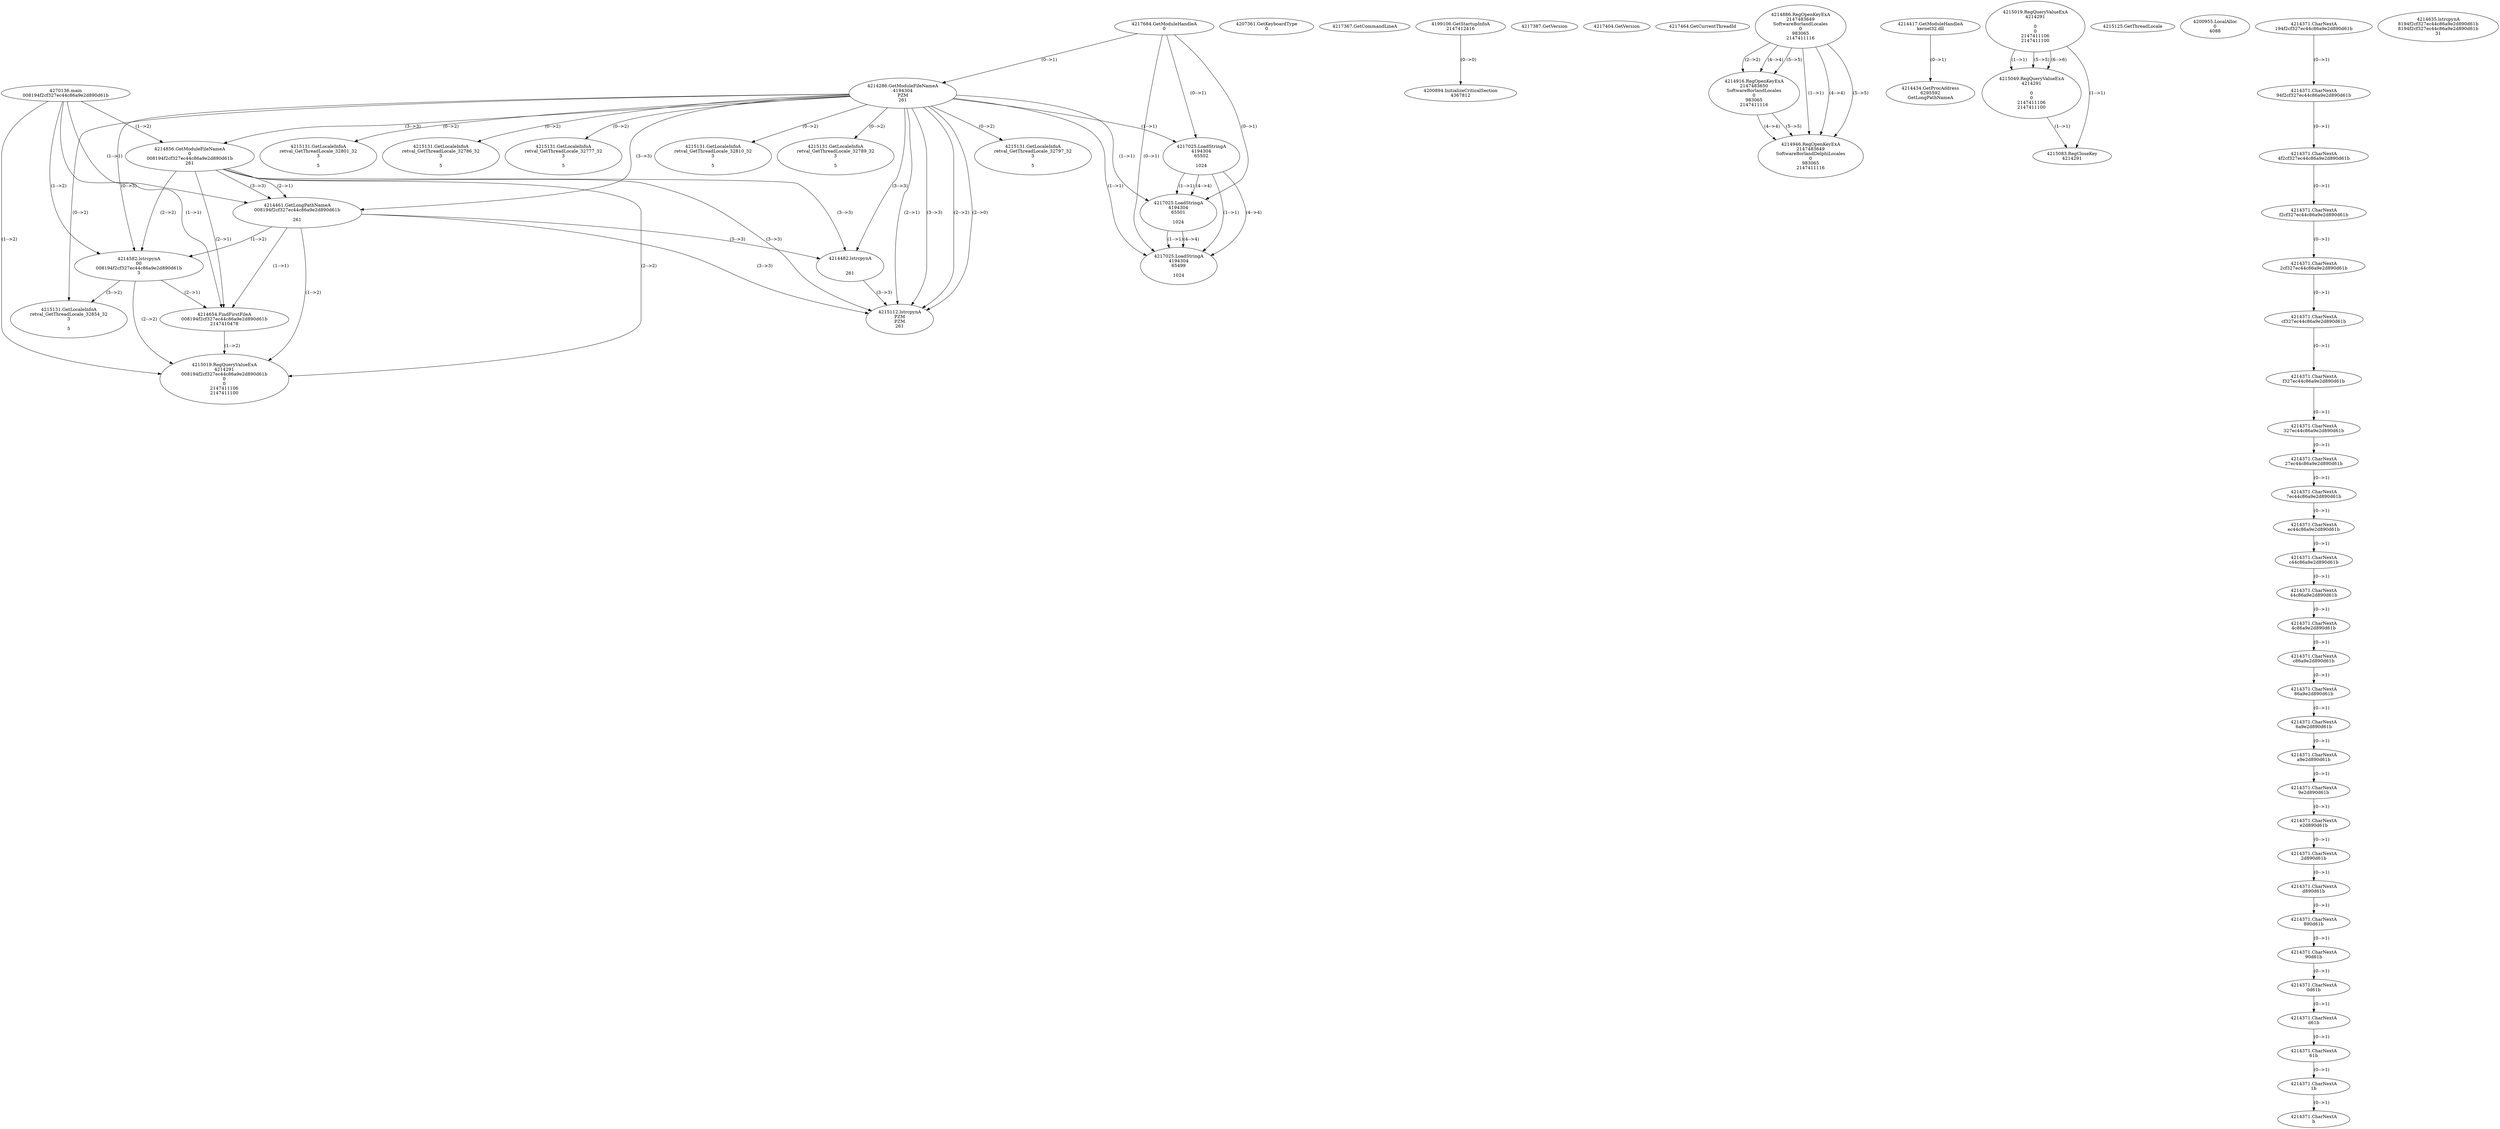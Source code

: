 // Global SCDG with merge call
digraph {
	0 [label="4270136.main
008194f2cf327ec44c86a9e2d890d61b"]
	1 [label="4217684.GetModuleHandleA
0"]
	2 [label="4207361.GetKeyboardType
0"]
	3 [label="4217367.GetCommandLineA
"]
	4 [label="4199106.GetStartupInfoA
2147412416"]
	5 [label="4217387.GetVersion
"]
	6 [label="4217404.GetVersion
"]
	7 [label="4217464.GetCurrentThreadId
"]
	8 [label="4214286.GetModuleFileNameA
4194304
PZM
261"]
	1 -> 8 [label="(0-->1)"]
	9 [label="4214856.GetModuleFileNameA
0
008194f2cf327ec44c86a9e2d890d61b
261"]
	0 -> 9 [label="(1-->2)"]
	8 -> 9 [label="(3-->3)"]
	10 [label="4214886.RegOpenKeyExA
2147483649
Software\Borland\Locales
0
983065
2147411116"]
	11 [label="4214916.RegOpenKeyExA
2147483650
Software\Borland\Locales
0
983065
2147411116"]
	10 -> 11 [label="(2-->2)"]
	10 -> 11 [label="(4-->4)"]
	10 -> 11 [label="(5-->5)"]
	12 [label="4214946.RegOpenKeyExA
2147483649
Software\Borland\Delphi\Locales
0
983065
2147411116"]
	10 -> 12 [label="(1-->1)"]
	10 -> 12 [label="(4-->4)"]
	11 -> 12 [label="(4-->4)"]
	10 -> 12 [label="(5-->5)"]
	11 -> 12 [label="(5-->5)"]
	13 [label="4214417.GetModuleHandleA
kernel32.dll"]
	14 [label="4214434.GetProcAddress
6295592
GetLongPathNameA"]
	13 -> 14 [label="(0-->1)"]
	15 [label="4214461.GetLongPathNameA
008194f2cf327ec44c86a9e2d890d61b

261"]
	0 -> 15 [label="(1-->1)"]
	9 -> 15 [label="(2-->1)"]
	8 -> 15 [label="(3-->3)"]
	9 -> 15 [label="(3-->3)"]
	16 [label="4214482.lstrcpynA


261"]
	8 -> 16 [label="(3-->3)"]
	9 -> 16 [label="(3-->3)"]
	15 -> 16 [label="(3-->3)"]
	17 [label="4215019.RegQueryValueExA
4214291

0
0
2147411106
2147411100"]
	18 [label="4215049.RegQueryValueExA
4214291

0
0
2147411106
2147411100"]
	17 -> 18 [label="(1-->1)"]
	17 -> 18 [label="(5-->5)"]
	17 -> 18 [label="(6-->6)"]
	19 [label="4215083.RegCloseKey
4214291"]
	17 -> 19 [label="(1-->1)"]
	18 -> 19 [label="(1-->1)"]
	20 [label="4215112.lstrcpynA
PZM
PZM
261"]
	8 -> 20 [label="(2-->1)"]
	8 -> 20 [label="(2-->2)"]
	8 -> 20 [label="(3-->3)"]
	9 -> 20 [label="(3-->3)"]
	15 -> 20 [label="(3-->3)"]
	16 -> 20 [label="(3-->3)"]
	8 -> 20 [label="(2-->0)"]
	21 [label="4215125.GetThreadLocale
"]
	22 [label="4215131.GetLocaleInfoA
retval_GetThreadLocale_32810_32
3

5"]
	8 -> 22 [label="(0-->2)"]
	23 [label="4217025.LoadStringA
4194304
65502

1024"]
	1 -> 23 [label="(0-->1)"]
	8 -> 23 [label="(1-->1)"]
	24 [label="4200894.InitializeCriticalSection
4367812"]
	4 -> 24 [label="(0-->0)"]
	25 [label="4200955.LocalAlloc
0
4088"]
	26 [label="4215131.GetLocaleInfoA
retval_GetThreadLocale_32789_32
3

5"]
	8 -> 26 [label="(0-->2)"]
	27 [label="4217025.LoadStringA
4194304
65501

1024"]
	1 -> 27 [label="(0-->1)"]
	8 -> 27 [label="(1-->1)"]
	23 -> 27 [label="(1-->1)"]
	23 -> 27 [label="(4-->4)"]
	28 [label="4217025.LoadStringA
4194304
65499

1024"]
	1 -> 28 [label="(0-->1)"]
	8 -> 28 [label="(1-->1)"]
	23 -> 28 [label="(1-->1)"]
	27 -> 28 [label="(1-->1)"]
	23 -> 28 [label="(4-->4)"]
	27 -> 28 [label="(4-->4)"]
	29 [label="4214582.lstrcpynA
00
008194f2cf327ec44c86a9e2d890d61b
3"]
	0 -> 29 [label="(1-->2)"]
	9 -> 29 [label="(2-->2)"]
	15 -> 29 [label="(1-->2)"]
	8 -> 29 [label="(0-->3)"]
	30 [label="4214371.CharNextA
194f2cf327ec44c86a9e2d890d61b"]
	31 [label="4214371.CharNextA
94f2cf327ec44c86a9e2d890d61b"]
	30 -> 31 [label="(0-->1)"]
	32 [label="4214371.CharNextA
4f2cf327ec44c86a9e2d890d61b"]
	31 -> 32 [label="(0-->1)"]
	33 [label="4214371.CharNextA
f2cf327ec44c86a9e2d890d61b"]
	32 -> 33 [label="(0-->1)"]
	34 [label="4214371.CharNextA
2cf327ec44c86a9e2d890d61b"]
	33 -> 34 [label="(0-->1)"]
	35 [label="4214371.CharNextA
cf327ec44c86a9e2d890d61b"]
	34 -> 35 [label="(0-->1)"]
	36 [label="4214371.CharNextA
f327ec44c86a9e2d890d61b"]
	35 -> 36 [label="(0-->1)"]
	37 [label="4214371.CharNextA
327ec44c86a9e2d890d61b"]
	36 -> 37 [label="(0-->1)"]
	38 [label="4214371.CharNextA
27ec44c86a9e2d890d61b"]
	37 -> 38 [label="(0-->1)"]
	39 [label="4214371.CharNextA
7ec44c86a9e2d890d61b"]
	38 -> 39 [label="(0-->1)"]
	40 [label="4214371.CharNextA
ec44c86a9e2d890d61b"]
	39 -> 40 [label="(0-->1)"]
	41 [label="4214371.CharNextA
c44c86a9e2d890d61b"]
	40 -> 41 [label="(0-->1)"]
	42 [label="4214371.CharNextA
44c86a9e2d890d61b"]
	41 -> 42 [label="(0-->1)"]
	43 [label="4214371.CharNextA
4c86a9e2d890d61b"]
	42 -> 43 [label="(0-->1)"]
	44 [label="4214371.CharNextA
c86a9e2d890d61b"]
	43 -> 44 [label="(0-->1)"]
	45 [label="4214371.CharNextA
86a9e2d890d61b"]
	44 -> 45 [label="(0-->1)"]
	46 [label="4214371.CharNextA
6a9e2d890d61b"]
	45 -> 46 [label="(0-->1)"]
	47 [label="4214371.CharNextA
a9e2d890d61b"]
	46 -> 47 [label="(0-->1)"]
	48 [label="4214371.CharNextA
9e2d890d61b"]
	47 -> 48 [label="(0-->1)"]
	49 [label="4214371.CharNextA
e2d890d61b"]
	48 -> 49 [label="(0-->1)"]
	50 [label="4214371.CharNextA
2d890d61b"]
	49 -> 50 [label="(0-->1)"]
	51 [label="4214371.CharNextA
d890d61b"]
	50 -> 51 [label="(0-->1)"]
	52 [label="4214371.CharNextA
890d61b"]
	51 -> 52 [label="(0-->1)"]
	53 [label="4214371.CharNextA
90d61b"]
	52 -> 53 [label="(0-->1)"]
	54 [label="4214371.CharNextA
0d61b"]
	53 -> 54 [label="(0-->1)"]
	55 [label="4214371.CharNextA
d61b"]
	54 -> 55 [label="(0-->1)"]
	56 [label="4214371.CharNextA
61b"]
	55 -> 56 [label="(0-->1)"]
	57 [label="4214371.CharNextA
1b"]
	56 -> 57 [label="(0-->1)"]
	58 [label="4214371.CharNextA
b"]
	57 -> 58 [label="(0-->1)"]
	59 [label="4214635.lstrcpynA
8194f2cf327ec44c86a9e2d890d61b
8194f2cf327ec44c86a9e2d890d61b
31"]
	60 [label="4214654.FindFirstFileA
008194f2cf327ec44c86a9e2d890d61b
2147410478"]
	0 -> 60 [label="(1-->1)"]
	9 -> 60 [label="(2-->1)"]
	15 -> 60 [label="(1-->1)"]
	29 -> 60 [label="(2-->1)"]
	61 [label="4215019.RegQueryValueExA
4214291
008194f2cf327ec44c86a9e2d890d61b
0
0
2147411106
2147411100"]
	0 -> 61 [label="(1-->2)"]
	9 -> 61 [label="(2-->2)"]
	15 -> 61 [label="(1-->2)"]
	29 -> 61 [label="(2-->2)"]
	60 -> 61 [label="(1-->2)"]
	62 [label="4215131.GetLocaleInfoA
retval_GetThreadLocale_32854_32
3

5"]
	8 -> 62 [label="(0-->2)"]
	29 -> 62 [label="(3-->2)"]
	63 [label="4215131.GetLocaleInfoA
retval_GetThreadLocale_32797_32
3

5"]
	8 -> 63 [label="(0-->2)"]
	64 [label="4215131.GetLocaleInfoA
retval_GetThreadLocale_32801_32
3

5"]
	8 -> 64 [label="(0-->2)"]
	65 [label="4215131.GetLocaleInfoA
retval_GetThreadLocale_32786_32
3

5"]
	8 -> 65 [label="(0-->2)"]
	66 [label="4215131.GetLocaleInfoA
retval_GetThreadLocale_32777_32
3

5"]
	8 -> 66 [label="(0-->2)"]
}
